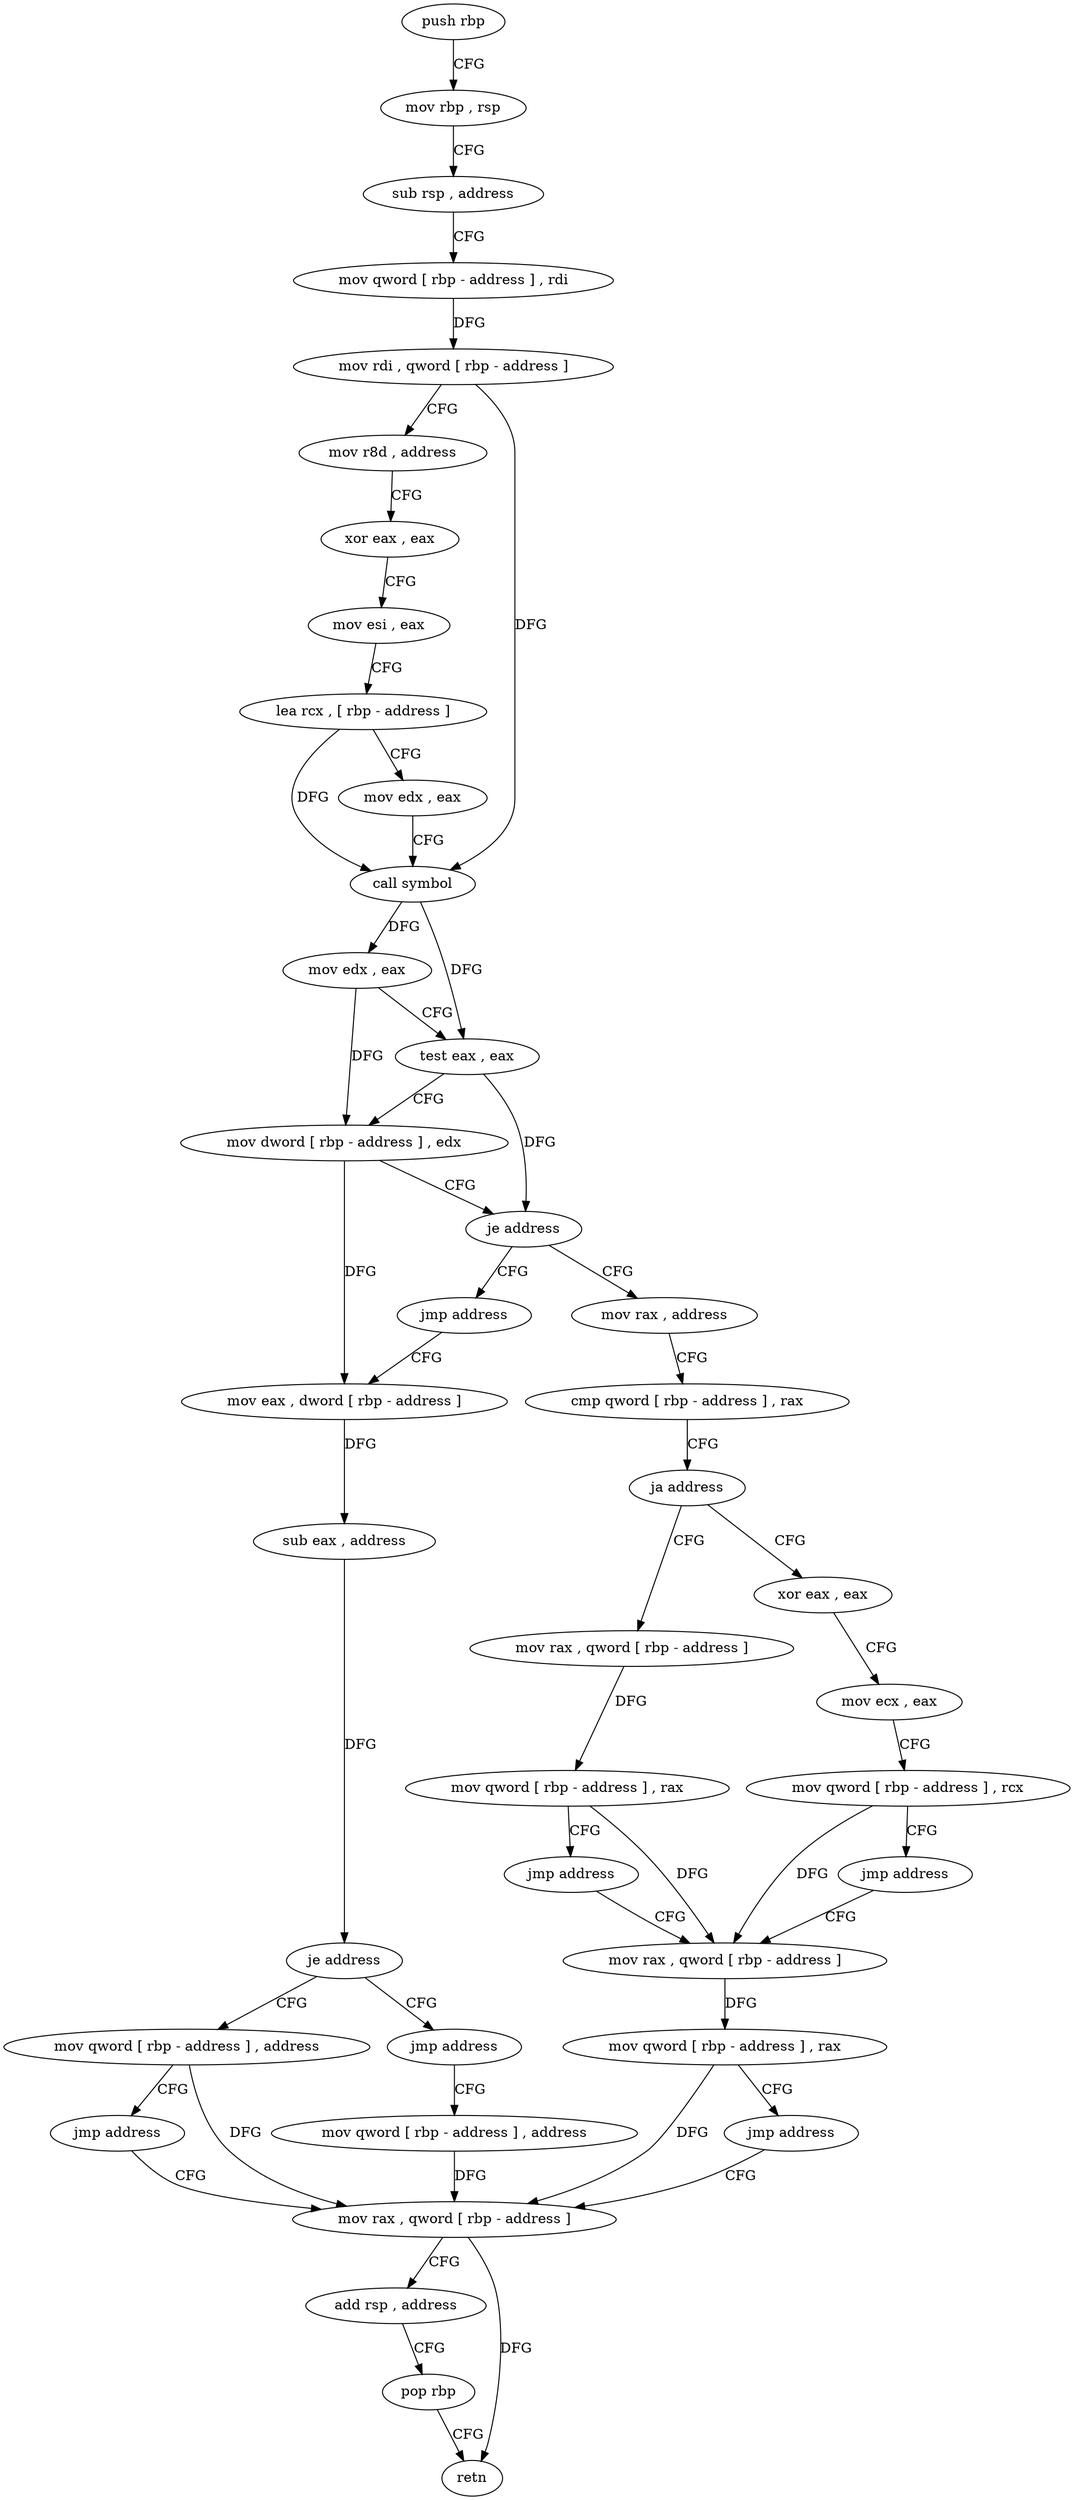 digraph "func" {
"4225792" [label = "push rbp" ]
"4225793" [label = "mov rbp , rsp" ]
"4225796" [label = "sub rsp , address" ]
"4225800" [label = "mov qword [ rbp - address ] , rdi" ]
"4225804" [label = "mov rdi , qword [ rbp - address ]" ]
"4225808" [label = "mov r8d , address" ]
"4225814" [label = "xor eax , eax" ]
"4225816" [label = "mov esi , eax" ]
"4225818" [label = "lea rcx , [ rbp - address ]" ]
"4225822" [label = "mov edx , eax" ]
"4225824" [label = "call symbol" ]
"4225829" [label = "mov edx , eax" ]
"4225831" [label = "test eax , eax" ]
"4225833" [label = "mov dword [ rbp - address ] , edx" ]
"4225836" [label = "je address" ]
"4225864" [label = "mov rax , address" ]
"4225842" [label = "jmp address" ]
"4225874" [label = "cmp qword [ rbp - address ] , rax" ]
"4225878" [label = "ja address" ]
"4225897" [label = "xor eax , eax" ]
"4225884" [label = "mov rax , qword [ rbp - address ]" ]
"4225847" [label = "mov eax , dword [ rbp - address ]" ]
"4225899" [label = "mov ecx , eax" ]
"4225901" [label = "mov qword [ rbp - address ] , rcx" ]
"4225905" [label = "jmp address" ]
"4225910" [label = "mov rax , qword [ rbp - address ]" ]
"4225888" [label = "mov qword [ rbp - address ] , rax" ]
"4225892" [label = "jmp address" ]
"4225850" [label = "sub eax , address" ]
"4225853" [label = "je address" ]
"4225923" [label = "mov qword [ rbp - address ] , address" ]
"4225859" [label = "jmp address" ]
"4225914" [label = "mov qword [ rbp - address ] , rax" ]
"4225918" [label = "jmp address" ]
"4225944" [label = "mov rax , qword [ rbp - address ]" ]
"4225931" [label = "jmp address" ]
"4225936" [label = "mov qword [ rbp - address ] , address" ]
"4225948" [label = "add rsp , address" ]
"4225952" [label = "pop rbp" ]
"4225953" [label = "retn" ]
"4225792" -> "4225793" [ label = "CFG" ]
"4225793" -> "4225796" [ label = "CFG" ]
"4225796" -> "4225800" [ label = "CFG" ]
"4225800" -> "4225804" [ label = "DFG" ]
"4225804" -> "4225808" [ label = "CFG" ]
"4225804" -> "4225824" [ label = "DFG" ]
"4225808" -> "4225814" [ label = "CFG" ]
"4225814" -> "4225816" [ label = "CFG" ]
"4225816" -> "4225818" [ label = "CFG" ]
"4225818" -> "4225822" [ label = "CFG" ]
"4225818" -> "4225824" [ label = "DFG" ]
"4225822" -> "4225824" [ label = "CFG" ]
"4225824" -> "4225829" [ label = "DFG" ]
"4225824" -> "4225831" [ label = "DFG" ]
"4225829" -> "4225831" [ label = "CFG" ]
"4225829" -> "4225833" [ label = "DFG" ]
"4225831" -> "4225833" [ label = "CFG" ]
"4225831" -> "4225836" [ label = "DFG" ]
"4225833" -> "4225836" [ label = "CFG" ]
"4225833" -> "4225847" [ label = "DFG" ]
"4225836" -> "4225864" [ label = "CFG" ]
"4225836" -> "4225842" [ label = "CFG" ]
"4225864" -> "4225874" [ label = "CFG" ]
"4225842" -> "4225847" [ label = "CFG" ]
"4225874" -> "4225878" [ label = "CFG" ]
"4225878" -> "4225897" [ label = "CFG" ]
"4225878" -> "4225884" [ label = "CFG" ]
"4225897" -> "4225899" [ label = "CFG" ]
"4225884" -> "4225888" [ label = "DFG" ]
"4225847" -> "4225850" [ label = "DFG" ]
"4225899" -> "4225901" [ label = "CFG" ]
"4225901" -> "4225905" [ label = "CFG" ]
"4225901" -> "4225910" [ label = "DFG" ]
"4225905" -> "4225910" [ label = "CFG" ]
"4225910" -> "4225914" [ label = "DFG" ]
"4225888" -> "4225892" [ label = "CFG" ]
"4225888" -> "4225910" [ label = "DFG" ]
"4225892" -> "4225910" [ label = "CFG" ]
"4225850" -> "4225853" [ label = "DFG" ]
"4225853" -> "4225923" [ label = "CFG" ]
"4225853" -> "4225859" [ label = "CFG" ]
"4225923" -> "4225931" [ label = "CFG" ]
"4225923" -> "4225944" [ label = "DFG" ]
"4225859" -> "4225936" [ label = "CFG" ]
"4225914" -> "4225918" [ label = "CFG" ]
"4225914" -> "4225944" [ label = "DFG" ]
"4225918" -> "4225944" [ label = "CFG" ]
"4225944" -> "4225948" [ label = "CFG" ]
"4225944" -> "4225953" [ label = "DFG" ]
"4225931" -> "4225944" [ label = "CFG" ]
"4225936" -> "4225944" [ label = "DFG" ]
"4225948" -> "4225952" [ label = "CFG" ]
"4225952" -> "4225953" [ label = "CFG" ]
}

